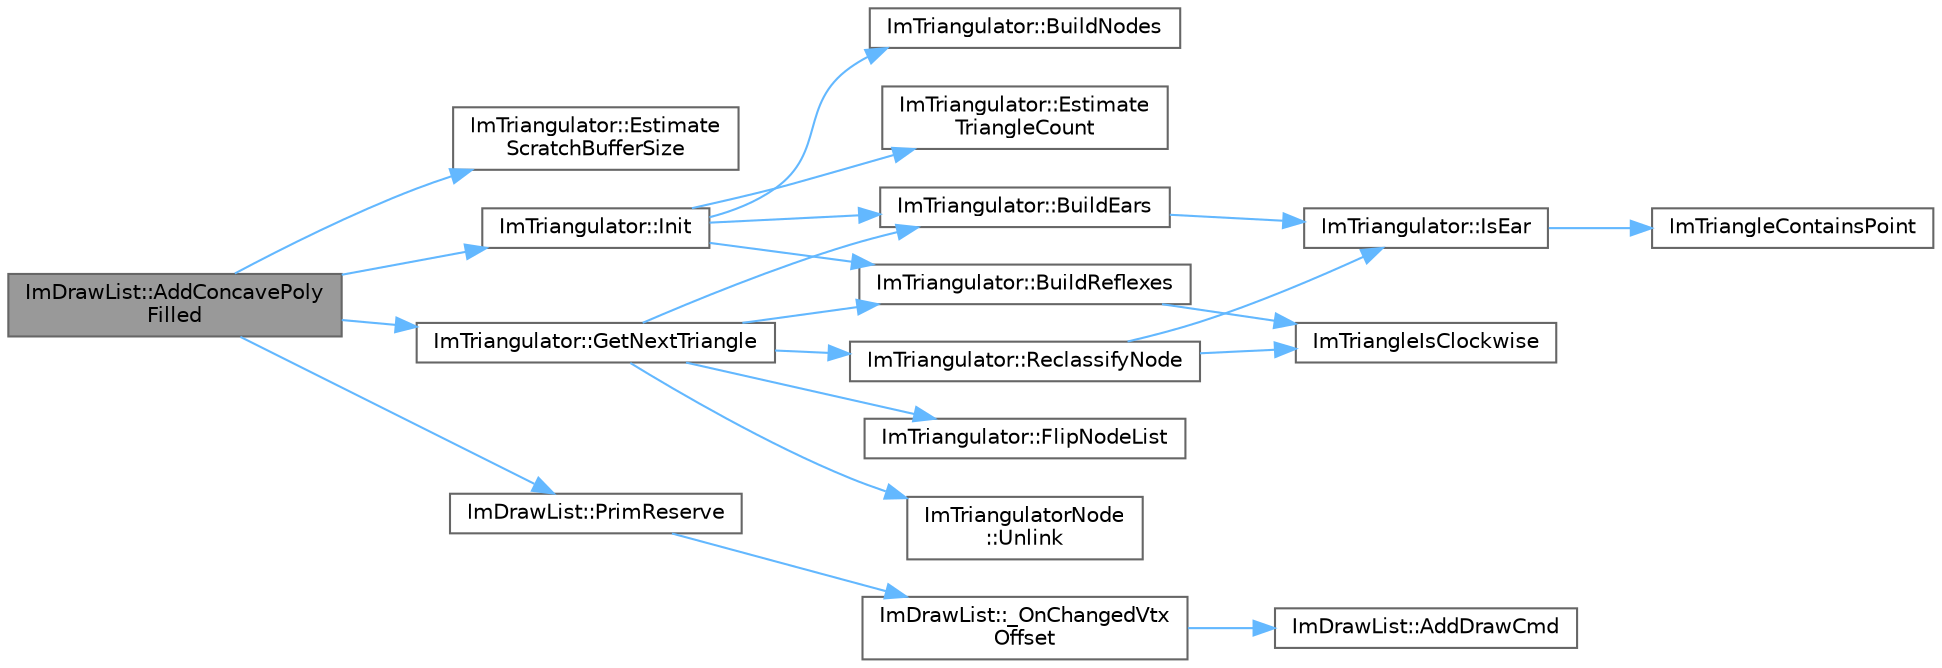 digraph "ImDrawList::AddConcavePolyFilled"
{
 // LATEX_PDF_SIZE
  bgcolor="transparent";
  edge [fontname=Helvetica,fontsize=10,labelfontname=Helvetica,labelfontsize=10];
  node [fontname=Helvetica,fontsize=10,shape=box,height=0.2,width=0.4];
  rankdir="LR";
  Node1 [id="Node000001",label="ImDrawList::AddConcavePoly\lFilled",height=0.2,width=0.4,color="gray40", fillcolor="grey60", style="filled", fontcolor="black",tooltip=" "];
  Node1 -> Node2 [id="edge21_Node000001_Node000002",color="steelblue1",style="solid",tooltip=" "];
  Node2 [id="Node000002",label="ImTriangulator::Estimate\lScratchBufferSize",height=0.2,width=0.4,color="grey40", fillcolor="white", style="filled",URL="$struct_im_triangulator.html#a5416f991bdc975e672f78f7ce09075e7",tooltip=" "];
  Node1 -> Node3 [id="edge22_Node000001_Node000003",color="steelblue1",style="solid",tooltip=" "];
  Node3 [id="Node000003",label="ImTriangulator::GetNextTriangle",height=0.2,width=0.4,color="grey40", fillcolor="white", style="filled",URL="$struct_im_triangulator.html#adf26cdf6f488de52f187d383cfbe87ec",tooltip=" "];
  Node3 -> Node4 [id="edge23_Node000003_Node000004",color="steelblue1",style="solid",tooltip=" "];
  Node4 [id="Node000004",label="ImTriangulator::BuildEars",height=0.2,width=0.4,color="grey40", fillcolor="white", style="filled",URL="$struct_im_triangulator.html#a4018182289f66a6a993688a979146903",tooltip=" "];
  Node4 -> Node5 [id="edge24_Node000004_Node000005",color="steelblue1",style="solid",tooltip=" "];
  Node5 [id="Node000005",label="ImTriangulator::IsEar",height=0.2,width=0.4,color="grey40", fillcolor="white", style="filled",URL="$struct_im_triangulator.html#a2fae6ba9afe9322843a93c7511985fc8",tooltip=" "];
  Node5 -> Node6 [id="edge25_Node000005_Node000006",color="steelblue1",style="solid",tooltip=" "];
  Node6 [id="Node000006",label="ImTriangleContainsPoint",height=0.2,width=0.4,color="grey40", fillcolor="white", style="filled",URL="$imgui_8cpp.html#aa53a4a0b963d2d35b8e58442247e1239",tooltip=" "];
  Node3 -> Node7 [id="edge26_Node000003_Node000007",color="steelblue1",style="solid",tooltip=" "];
  Node7 [id="Node000007",label="ImTriangulator::BuildReflexes",height=0.2,width=0.4,color="grey40", fillcolor="white", style="filled",URL="$struct_im_triangulator.html#a9acf0c6964688f3e99e90ebf2360bb92",tooltip=" "];
  Node7 -> Node8 [id="edge27_Node000007_Node000008",color="steelblue1",style="solid",tooltip=" "];
  Node8 [id="Node000008",label="ImTriangleIsClockwise",height=0.2,width=0.4,color="grey40", fillcolor="white", style="filled",URL="$imgui__internal_8h.html#ae4a4b8c7970b82c6a3a1a93ed9752de5",tooltip=" "];
  Node3 -> Node9 [id="edge28_Node000003_Node000009",color="steelblue1",style="solid",tooltip=" "];
  Node9 [id="Node000009",label="ImTriangulator::FlipNodeList",height=0.2,width=0.4,color="grey40", fillcolor="white", style="filled",URL="$struct_im_triangulator.html#a6ebecaeed8a6b7b972466b0f46605b1e",tooltip=" "];
  Node3 -> Node10 [id="edge29_Node000003_Node000010",color="steelblue1",style="solid",tooltip=" "];
  Node10 [id="Node000010",label="ImTriangulator::ReclassifyNode",height=0.2,width=0.4,color="grey40", fillcolor="white", style="filled",URL="$struct_im_triangulator.html#a4acbba844b5b7241d1efbb61fefb895a",tooltip=" "];
  Node10 -> Node8 [id="edge30_Node000010_Node000008",color="steelblue1",style="solid",tooltip=" "];
  Node10 -> Node5 [id="edge31_Node000010_Node000005",color="steelblue1",style="solid",tooltip=" "];
  Node3 -> Node11 [id="edge32_Node000003_Node000011",color="steelblue1",style="solid",tooltip=" "];
  Node11 [id="Node000011",label="ImTriangulatorNode\l::Unlink",height=0.2,width=0.4,color="grey40", fillcolor="white", style="filled",URL="$struct_im_triangulator_node.html#aa41868655d868a7afb6ae38f20841ee6",tooltip=" "];
  Node1 -> Node12 [id="edge33_Node000001_Node000012",color="steelblue1",style="solid",tooltip=" "];
  Node12 [id="Node000012",label="ImTriangulator::Init",height=0.2,width=0.4,color="grey40", fillcolor="white", style="filled",URL="$struct_im_triangulator.html#ad04a4a686a69d19bc246aa81209599bf",tooltip=" "];
  Node12 -> Node4 [id="edge34_Node000012_Node000004",color="steelblue1",style="solid",tooltip=" "];
  Node12 -> Node13 [id="edge35_Node000012_Node000013",color="steelblue1",style="solid",tooltip=" "];
  Node13 [id="Node000013",label="ImTriangulator::BuildNodes",height=0.2,width=0.4,color="grey40", fillcolor="white", style="filled",URL="$struct_im_triangulator.html#a37073b879c2a1a264495d49435d1ae11",tooltip=" "];
  Node12 -> Node7 [id="edge36_Node000012_Node000007",color="steelblue1",style="solid",tooltip=" "];
  Node12 -> Node14 [id="edge37_Node000012_Node000014",color="steelblue1",style="solid",tooltip=" "];
  Node14 [id="Node000014",label="ImTriangulator::Estimate\lTriangleCount",height=0.2,width=0.4,color="grey40", fillcolor="white", style="filled",URL="$struct_im_triangulator.html#a312243c00365f0af2b1488daeaea8bdb",tooltip=" "];
  Node1 -> Node15 [id="edge38_Node000001_Node000015",color="steelblue1",style="solid",tooltip=" "];
  Node15 [id="Node000015",label="ImDrawList::PrimReserve",height=0.2,width=0.4,color="grey40", fillcolor="white", style="filled",URL="$struct_im_draw_list.html#a879aa38dbfb0344e3e023d65c002c7d7",tooltip=" "];
  Node15 -> Node16 [id="edge39_Node000015_Node000016",color="steelblue1",style="solid",tooltip=" "];
  Node16 [id="Node000016",label="ImDrawList::_OnChangedVtx\lOffset",height=0.2,width=0.4,color="grey40", fillcolor="white", style="filled",URL="$struct_im_draw_list.html#a7f2e315f147acd8b555d86d1557659cc",tooltip=" "];
  Node16 -> Node17 [id="edge40_Node000016_Node000017",color="steelblue1",style="solid",tooltip=" "];
  Node17 [id="Node000017",label="ImDrawList::AddDrawCmd",height=0.2,width=0.4,color="grey40", fillcolor="white", style="filled",URL="$struct_im_draw_list.html#a846714bb0321c6f1f908767abc8559e6",tooltip=" "];
}
